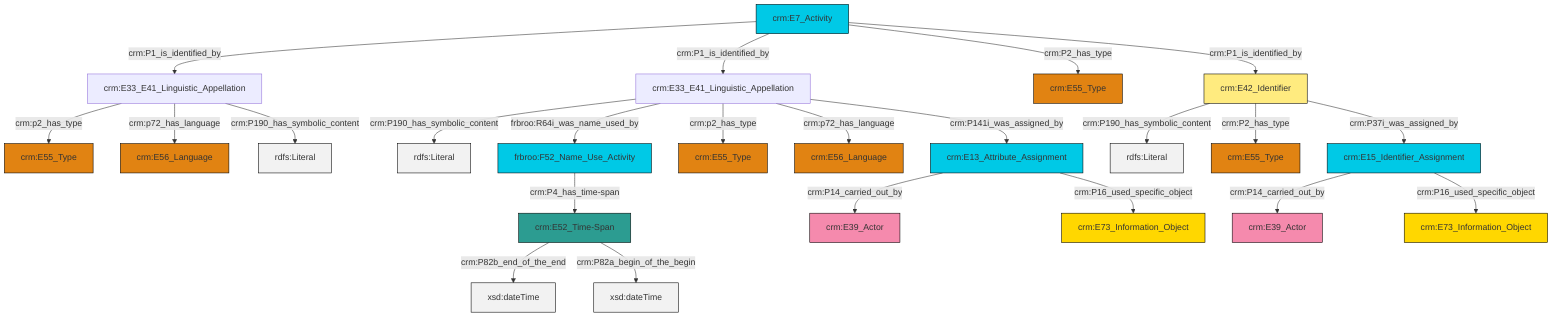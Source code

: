 graph TD
classDef Literal fill:#f2f2f2,stroke:#000000;
classDef CRM_Entity fill:#FFFFFF,stroke:#000000;
classDef Temporal_Entity fill:#00C9E6, stroke:#000000;
classDef Type fill:#E18312, stroke:#000000;
classDef Time-Span fill:#2C9C91, stroke:#000000;
classDef Appellation fill:#FFEB7F, stroke:#000000;
classDef Place fill:#008836, stroke:#000000;
classDef Persistent_Item fill:#B266B2, stroke:#000000;
classDef Conceptual_Object fill:#FFD700, stroke:#000000;
classDef Physical_Thing fill:#D2B48C, stroke:#000000;
classDef Actor fill:#f58aad, stroke:#000000;
classDef PC_Classes fill:#4ce600, stroke:#000000;
classDef Multi fill:#cccccc,stroke:#000000;

4["crm:E33_E41_Linguistic_Appellation"]:::Default -->|crm:P190_has_symbolic_content| 5[rdfs:Literal]:::Literal
4["crm:E33_E41_Linguistic_Appellation"]:::Default -->|frbroo:R64i_was_name_used_by| 6["frbroo:F52_Name_Use_Activity"]:::Temporal_Entity
7["crm:E13_Attribute_Assignment"]:::Temporal_Entity -->|crm:P14_carried_out_by| 0["crm:E39_Actor"]:::Actor
4["crm:E33_E41_Linguistic_Appellation"]:::Default -->|crm:p2_has_type| 2["crm:E55_Type"]:::Type
10["crm:E42_Identifier"]:::Appellation -->|crm:P190_has_symbolic_content| 11[rdfs:Literal]:::Literal
4["crm:E33_E41_Linguistic_Appellation"]:::Default -->|crm:p72_has_language| 12["crm:E56_Language"]:::Type
16["crm:E7_Activity"]:::Temporal_Entity -->|crm:P1_is_identified_by| 17["crm:E33_E41_Linguistic_Appellation"]:::Default
16["crm:E7_Activity"]:::Temporal_Entity -->|crm:P1_is_identified_by| 4["crm:E33_E41_Linguistic_Appellation"]:::Default
18["crm:E15_Identifier_Assignment"]:::Temporal_Entity -->|crm:P14_carried_out_by| 20["crm:E39_Actor"]:::Actor
16["crm:E7_Activity"]:::Temporal_Entity -->|crm:P2_has_type| 22["crm:E55_Type"]:::Type
17["crm:E33_E41_Linguistic_Appellation"]:::Default -->|crm:p2_has_type| 23["crm:E55_Type"]:::Type
16["crm:E7_Activity"]:::Temporal_Entity -->|crm:P1_is_identified_by| 10["crm:E42_Identifier"]:::Appellation
17["crm:E33_E41_Linguistic_Appellation"]:::Default -->|crm:p72_has_language| 13["crm:E56_Language"]:::Type
17["crm:E33_E41_Linguistic_Appellation"]:::Default -->|crm:P190_has_symbolic_content| 25[rdfs:Literal]:::Literal
26["crm:E52_Time-Span"]:::Time-Span -->|crm:P82b_end_of_the_end| 27[xsd:dateTime]:::Literal
4["crm:E33_E41_Linguistic_Appellation"]:::Default -->|crm:P141i_was_assigned_by| 7["crm:E13_Attribute_Assignment"]:::Temporal_Entity
10["crm:E42_Identifier"]:::Appellation -->|crm:P2_has_type| 29["crm:E55_Type"]:::Type
18["crm:E15_Identifier_Assignment"]:::Temporal_Entity -->|crm:P16_used_specific_object| 8["crm:E73_Information_Object"]:::Conceptual_Object
7["crm:E13_Attribute_Assignment"]:::Temporal_Entity -->|crm:P16_used_specific_object| 30["crm:E73_Information_Object"]:::Conceptual_Object
10["crm:E42_Identifier"]:::Appellation -->|crm:P37i_was_assigned_by| 18["crm:E15_Identifier_Assignment"]:::Temporal_Entity
6["frbroo:F52_Name_Use_Activity"]:::Temporal_Entity -->|crm:P4_has_time-span| 26["crm:E52_Time-Span"]:::Time-Span
26["crm:E52_Time-Span"]:::Time-Span -->|crm:P82a_begin_of_the_begin| 39[xsd:dateTime]:::Literal